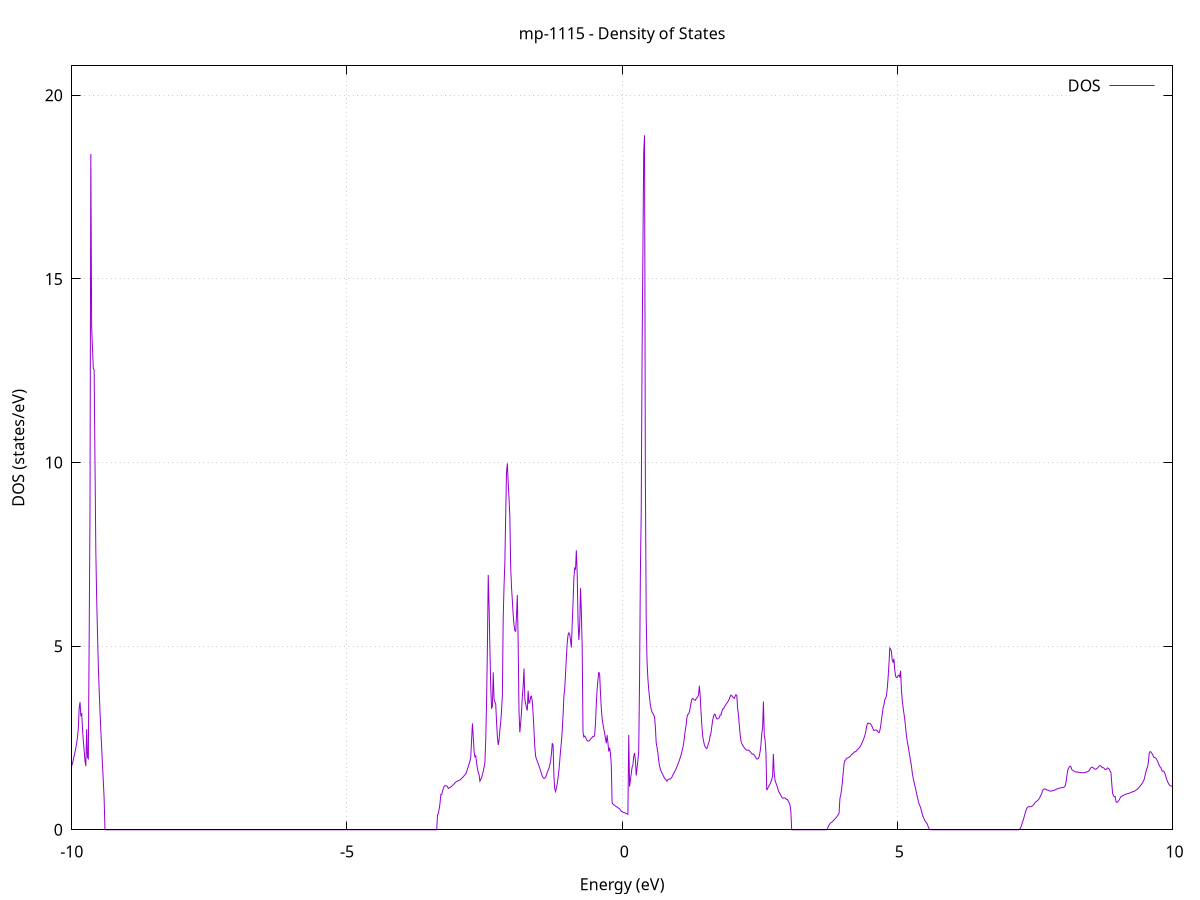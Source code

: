 set title 'mp-1115 - Density of States'
set xlabel 'Energy (eV)'
set ylabel 'DOS (states/eV)'
set grid
set xrange [-10:10]
set yrange [0:20.803]
set xzeroaxis lt -1
set terminal png size 800,600
set output 'mp-1115_dos_gnuplot.png'
plot '-' using 1:2 with lines title 'DOS'
-12.675400 0.000000
-12.660300 0.000000
-12.645200 0.000000
-12.630100 0.000000
-12.615000 0.000000
-12.599900 0.000000
-12.584800 0.000000
-12.569700 0.000000
-12.554600 0.000000
-12.539500 0.000000
-12.524400 0.000000
-12.509300 0.000000
-12.494200 0.000000
-12.479100 0.000000
-12.464000 0.000000
-12.448800 0.000000
-12.433700 0.000000
-12.418600 0.000000
-12.403500 0.000000
-12.388400 0.000000
-12.373300 0.000000
-12.358200 0.000000
-12.343100 0.000000
-12.328000 0.000000
-12.312900 0.000000
-12.297800 0.000000
-12.282700 0.000000
-12.267600 0.000000
-12.252500 0.000000
-12.237400 0.000000
-12.222300 0.000000
-12.207100 0.000000
-12.192000 0.000000
-12.176900 0.000000
-12.161800 0.000000
-12.146700 0.000000
-12.131600 0.000000
-12.116500 0.000000
-12.101400 0.000000
-12.086300 0.000000
-12.071200 0.000000
-12.056100 0.000000
-12.041000 0.000000
-12.025900 0.000000
-12.010800 0.000000
-11.995700 0.000000
-11.980500 0.000000
-11.965400 0.000000
-11.950300 0.000000
-11.935200 0.000000
-11.920100 0.000000
-11.905000 0.000000
-11.889900 0.000000
-11.874800 0.000000
-11.859700 0.000000
-11.844600 0.000000
-11.829500 0.000000
-11.814400 0.000000
-11.799300 0.000000
-11.784200 0.000000
-11.769100 0.000000
-11.753900 0.000000
-11.738800 0.000000
-11.723700 0.000000
-11.708600 0.000000
-11.693500 0.000000
-11.678400 0.000000
-11.663300 0.000000
-11.648200 0.000000
-11.633100 0.000000
-11.618000 0.000000
-11.602900 0.000000
-11.587800 0.000000
-11.572700 0.000000
-11.557600 0.000000
-11.542500 0.000000
-11.527400 0.000000
-11.512200 0.000000
-11.497100 0.000000
-11.482000 0.000000
-11.466900 0.000000
-11.451800 0.000000
-11.436700 0.000000
-11.421600 0.000000
-11.406500 0.000000
-11.391400 0.000000
-11.376300 0.000000
-11.361200 0.000000
-11.346100 0.000000
-11.331000 0.000000
-11.315900 0.000000
-11.300800 0.000700
-11.285600 0.089400
-11.270500 0.255900
-11.255400 0.313300
-11.240300 0.382000
-11.225200 0.463200
-11.210100 0.576200
-11.195000 0.712900
-11.179900 0.757500
-11.164800 0.703500
-11.149700 0.712200
-11.134600 0.724000
-11.119500 0.733400
-11.104400 0.736000
-11.089300 0.730700
-11.074200 0.733500
-11.059000 0.748900
-11.043900 0.751200
-11.028800 0.756400
-11.013700 0.761100
-10.998600 0.764100
-10.983500 0.765000
-10.968400 0.760300
-10.953300 0.764100
-10.938200 0.770100
-10.923100 0.777200
-10.908000 0.785600
-10.892900 0.795700
-10.877800 0.802300
-10.862700 0.806100
-10.847600 0.810300
-10.832500 0.814900
-10.817300 0.818800
-10.802200 0.820800
-10.787100 0.823000
-10.772000 0.828100
-10.756900 0.835000
-10.741800 0.842300
-10.726700 0.849800
-10.711600 0.857500
-10.696500 0.865600
-10.681400 0.873800
-10.666300 0.880900
-10.651200 0.888300
-10.636100 0.895600
-10.621000 0.902600
-10.605900 0.909800
-10.590700 0.916900
-10.575600 0.924900
-10.560500 0.933100
-10.545400 0.941700
-10.530300 0.950700
-10.515200 0.959700
-10.500100 0.968700
-10.485000 0.977900
-10.469900 0.987100
-10.454800 0.997600
-10.439700 1.010500
-10.424600 1.023700
-10.409500 1.037200
-10.394400 1.051600
-10.379300 1.067700
-10.364100 1.083000
-10.349000 1.097200
-10.333900 1.111300
-10.318800 1.125300
-10.303700 1.139300
-10.288600 1.153300
-10.273500 1.167300
-10.258400 1.181300
-10.243300 1.195300
-10.228200 1.214600
-10.213100 1.239800
-10.198000 1.267700
-10.182900 1.297700
-10.167800 1.332200
-10.152700 1.367000
-10.137600 1.398500
-10.122400 1.428500
-10.107300 1.458000
-10.092200 1.487600
-10.077100 1.517400
-10.062000 1.548300
-10.046900 1.579600
-10.031800 1.611100
-10.016700 1.660800
-10.001600 1.732600
-9.986500 1.812600
-9.971400 1.912700
-9.956300 2.021000
-9.941200 2.120300
-9.926100 2.230400
-9.911000 2.362900
-9.895800 2.528300
-9.880700 2.782400
-9.865600 3.323000
-9.850500 3.475700
-9.835400 3.092000
-9.820300 3.179800
-9.805200 2.740300
-9.790100 2.416000
-9.775000 2.146500
-9.759900 1.874400
-9.744800 1.733400
-9.729700 2.739300
-9.714600 1.970400
-9.699500 1.938200
-9.684400 5.192800
-9.669200 8.707600
-9.654100 18.402200
-9.639000 13.671400
-9.623900 13.116800
-9.608800 12.562500
-9.593700 12.519600
-9.578600 10.014200
-9.563500 7.590600
-9.548400 6.335300
-9.533300 5.368200
-9.518200 4.465600
-9.503100 3.823500
-9.488000 3.239200
-9.472900 2.721900
-9.457800 2.256200
-9.442700 1.769100
-9.427500 1.335300
-9.412400 0.848900
-9.397300 0.008900
-9.382200 0.000000
-9.367100 0.000000
-9.352000 0.000000
-9.336900 0.000000
-9.321800 0.000000
-9.306700 0.000000
-9.291600 0.000000
-9.276500 0.000000
-9.261400 0.000000
-9.246300 0.000000
-9.231200 0.000000
-9.216100 0.000000
-9.200900 0.000000
-9.185800 0.000000
-9.170700 0.000000
-9.155600 0.000000
-9.140500 0.000000
-9.125400 0.000000
-9.110300 0.000000
-9.095200 0.000000
-9.080100 0.000000
-9.065000 0.000000
-9.049900 0.000000
-9.034800 0.000000
-9.019700 0.000000
-9.004600 0.000000
-8.989500 0.000000
-8.974300 0.000000
-8.959200 0.000000
-8.944100 0.000000
-8.929000 0.000000
-8.913900 0.000000
-8.898800 0.000000
-8.883700 0.000000
-8.868600 0.000000
-8.853500 0.000000
-8.838400 0.000000
-8.823300 0.000000
-8.808200 0.000000
-8.793100 0.000000
-8.778000 0.000000
-8.762900 0.000000
-8.747800 0.000000
-8.732600 0.000000
-8.717500 0.000000
-8.702400 0.000000
-8.687300 0.000000
-8.672200 0.000000
-8.657100 0.000000
-8.642000 0.000000
-8.626900 0.000000
-8.611800 0.000000
-8.596700 0.000000
-8.581600 0.000000
-8.566500 0.000000
-8.551400 0.000000
-8.536300 0.000000
-8.521200 0.000000
-8.506000 0.000000
-8.490900 0.000000
-8.475800 0.000000
-8.460700 0.000000
-8.445600 0.000000
-8.430500 0.000000
-8.415400 0.000000
-8.400300 0.000000
-8.385200 0.000000
-8.370100 0.000000
-8.355000 0.000000
-8.339900 0.000000
-8.324800 0.000000
-8.309700 0.000000
-8.294600 0.000000
-8.279400 0.000000
-8.264300 0.000000
-8.249200 0.000000
-8.234100 0.000000
-8.219000 0.000000
-8.203900 0.000000
-8.188800 0.000000
-8.173700 0.000000
-8.158600 0.000000
-8.143500 0.000000
-8.128400 0.000000
-8.113300 0.000000
-8.098200 0.000000
-8.083100 0.000000
-8.068000 0.000000
-8.052800 0.000000
-8.037700 0.000000
-8.022600 0.000000
-8.007500 0.000000
-7.992400 0.000000
-7.977300 0.000000
-7.962200 0.000000
-7.947100 0.000000
-7.932000 0.000000
-7.916900 0.000000
-7.901800 0.000000
-7.886700 0.000000
-7.871600 0.000000
-7.856500 0.000000
-7.841400 0.000000
-7.826300 0.000000
-7.811100 0.000000
-7.796000 0.000000
-7.780900 0.000000
-7.765800 0.000000
-7.750700 0.000000
-7.735600 0.000000
-7.720500 0.000000
-7.705400 0.000000
-7.690300 0.000000
-7.675200 0.000000
-7.660100 0.000000
-7.645000 0.000000
-7.629900 0.000000
-7.614800 0.000000
-7.599700 0.000000
-7.584500 0.000000
-7.569400 0.000000
-7.554300 0.000000
-7.539200 0.000000
-7.524100 0.000000
-7.509000 0.000000
-7.493900 0.000000
-7.478800 0.000000
-7.463700 0.000000
-7.448600 0.000000
-7.433500 0.000000
-7.418400 0.000000
-7.403300 0.000000
-7.388200 0.000000
-7.373100 0.000000
-7.357900 0.000000
-7.342800 0.000000
-7.327700 0.000000
-7.312600 0.000000
-7.297500 0.000000
-7.282400 0.000000
-7.267300 0.000000
-7.252200 0.000000
-7.237100 0.000000
-7.222000 0.000000
-7.206900 0.000000
-7.191800 0.000000
-7.176700 0.000000
-7.161600 0.000000
-7.146500 0.000000
-7.131400 0.000000
-7.116200 0.000000
-7.101100 0.000000
-7.086000 0.000000
-7.070900 0.000000
-7.055800 0.000000
-7.040700 0.000000
-7.025600 0.000000
-7.010500 0.000000
-6.995400 0.000000
-6.980300 0.000000
-6.965200 0.000000
-6.950100 0.000000
-6.935000 0.000000
-6.919900 0.000000
-6.904800 0.000000
-6.889600 0.000000
-6.874500 0.000000
-6.859400 0.000000
-6.844300 0.000000
-6.829200 0.000000
-6.814100 0.000000
-6.799000 0.000000
-6.783900 0.000000
-6.768800 0.000000
-6.753700 0.000000
-6.738600 0.000000
-6.723500 0.000000
-6.708400 0.000000
-6.693300 0.000000
-6.678200 0.000000
-6.663000 0.000000
-6.647900 0.000000
-6.632800 0.000000
-6.617700 0.000000
-6.602600 0.000000
-6.587500 0.000000
-6.572400 0.000000
-6.557300 0.000000
-6.542200 0.000000
-6.527100 0.000000
-6.512000 0.000000
-6.496900 0.000000
-6.481800 0.000000
-6.466700 0.000000
-6.451600 0.000000
-6.436500 0.000000
-6.421300 0.000000
-6.406200 0.000000
-6.391100 0.000000
-6.376000 0.000000
-6.360900 0.000000
-6.345800 0.000000
-6.330700 0.000000
-6.315600 0.000000
-6.300500 0.000000
-6.285400 0.000000
-6.270300 0.000000
-6.255200 0.000000
-6.240100 0.000000
-6.225000 0.000000
-6.209900 0.000000
-6.194700 0.000000
-6.179600 0.000000
-6.164500 0.000000
-6.149400 0.000000
-6.134300 0.000000
-6.119200 0.000000
-6.104100 0.000000
-6.089000 0.000000
-6.073900 0.000000
-6.058800 0.000000
-6.043700 0.000000
-6.028600 0.000000
-6.013500 0.000000
-5.998400 0.000000
-5.983300 0.000000
-5.968100 0.000000
-5.953000 0.000000
-5.937900 0.000000
-5.922800 0.000000
-5.907700 0.000000
-5.892600 0.000000
-5.877500 0.000000
-5.862400 0.000000
-5.847300 0.000000
-5.832200 0.000000
-5.817100 0.000000
-5.802000 0.000000
-5.786900 0.000000
-5.771800 0.000000
-5.756700 0.000000
-5.741600 0.000000
-5.726400 0.000000
-5.711300 0.000000
-5.696200 0.000000
-5.681100 0.000000
-5.666000 0.000000
-5.650900 0.000000
-5.635800 0.000000
-5.620700 0.000000
-5.605600 0.000000
-5.590500 0.000000
-5.575400 0.000000
-5.560300 0.000000
-5.545200 0.000000
-5.530100 0.000000
-5.515000 0.000000
-5.499800 0.000000
-5.484700 0.000000
-5.469600 0.000000
-5.454500 0.000000
-5.439400 0.000000
-5.424300 0.000000
-5.409200 0.000000
-5.394100 0.000000
-5.379000 0.000000
-5.363900 0.000000
-5.348800 0.000000
-5.333700 0.000000
-5.318600 0.000000
-5.303500 0.000000
-5.288400 0.000000
-5.273200 0.000000
-5.258100 0.000000
-5.243000 0.000000
-5.227900 0.000000
-5.212800 0.000000
-5.197700 0.000000
-5.182600 0.000000
-5.167500 0.000000
-5.152400 0.000000
-5.137300 0.000000
-5.122200 0.000000
-5.107100 0.000000
-5.092000 0.000000
-5.076900 0.000000
-5.061800 0.000000
-5.046700 0.000000
-5.031500 0.000000
-5.016400 0.000000
-5.001300 0.000000
-4.986200 0.000000
-4.971100 0.000000
-4.956000 0.000000
-4.940900 0.000000
-4.925800 0.000000
-4.910700 0.000000
-4.895600 0.000000
-4.880500 0.000000
-4.865400 0.000000
-4.850300 0.000000
-4.835200 0.000000
-4.820100 0.000000
-4.804900 0.000000
-4.789800 0.000000
-4.774700 0.000000
-4.759600 0.000000
-4.744500 0.000000
-4.729400 0.000000
-4.714300 0.000000
-4.699200 0.000000
-4.684100 0.000000
-4.669000 0.000000
-4.653900 0.000000
-4.638800 0.000000
-4.623700 0.000000
-4.608600 0.000000
-4.593500 0.000000
-4.578300 0.000000
-4.563200 0.000000
-4.548100 0.000000
-4.533000 0.000000
-4.517900 0.000000
-4.502800 0.000000
-4.487700 0.000000
-4.472600 0.000000
-4.457500 0.000000
-4.442400 0.000000
-4.427300 0.000000
-4.412200 0.000000
-4.397100 0.000000
-4.382000 0.000000
-4.366900 0.000000
-4.351800 0.000000
-4.336600 0.000000
-4.321500 0.000000
-4.306400 0.000000
-4.291300 0.000000
-4.276200 0.000000
-4.261100 0.000000
-4.246000 0.000000
-4.230900 0.000000
-4.215800 0.000000
-4.200700 0.000000
-4.185600 0.000000
-4.170500 0.000000
-4.155400 0.000000
-4.140300 0.000000
-4.125200 0.000000
-4.110000 0.000000
-4.094900 0.000000
-4.079800 0.000000
-4.064700 0.000000
-4.049600 0.000000
-4.034500 0.000000
-4.019400 0.000000
-4.004300 0.000000
-3.989200 0.000000
-3.974100 0.000000
-3.959000 0.000000
-3.943900 0.000000
-3.928800 0.000000
-3.913700 0.000000
-3.898600 0.000000
-3.883400 0.000000
-3.868300 0.000000
-3.853200 0.000000
-3.838100 0.000000
-3.823000 0.000000
-3.807900 0.000000
-3.792800 0.000000
-3.777700 0.000000
-3.762600 0.000000
-3.747500 0.000000
-3.732400 0.000000
-3.717300 0.000000
-3.702200 0.000000
-3.687100 0.000000
-3.672000 0.000000
-3.656900 0.000000
-3.641700 0.000000
-3.626600 0.000000
-3.611500 0.000000
-3.596400 0.000000
-3.581300 0.000000
-3.566200 0.000000
-3.551100 0.000000
-3.536000 0.000000
-3.520900 0.000000
-3.505800 0.000000
-3.490700 0.000000
-3.475600 0.000000
-3.460500 0.000000
-3.445400 0.000000
-3.430300 0.000000
-3.415100 0.000000
-3.400000 0.000000
-3.384900 0.000000
-3.369800 0.000000
-3.354700 0.395600
-3.339600 0.452300
-3.324500 0.567300
-3.309400 0.722800
-3.294300 0.962800
-3.279200 0.963200
-3.264100 1.046100
-3.249000 1.128500
-3.233900 1.178600
-3.218800 1.198900
-3.203700 1.197500
-3.188500 1.195800
-3.173400 1.174200
-3.158300 1.124900
-3.143200 1.137800
-3.128100 1.152700
-3.113000 1.169200
-3.097900 1.187200
-3.082800 1.206800
-3.067700 1.228600
-3.052600 1.252000
-3.037500 1.276700
-3.022400 1.298500
-3.007300 1.314900
-2.992200 1.326300
-2.977100 1.336800
-2.961900 1.348500
-2.946800 1.354400
-2.931700 1.374600
-2.916600 1.397200
-2.901500 1.420800
-2.886400 1.445400
-2.871300 1.471300
-2.856200 1.498100
-2.841100 1.525000
-2.826000 1.580100
-2.810900 1.651500
-2.795800 1.723300
-2.780700 1.795300
-2.765600 1.871700
-2.750500 1.981600
-2.735400 2.451500
-2.720200 2.896700
-2.705100 2.521600
-2.690000 2.119800
-2.674900 1.989000
-2.659800 2.013800
-2.644700 1.826300
-2.629600 1.666600
-2.614500 1.564000
-2.599400 1.494100
-2.584300 1.323700
-2.569200 1.369000
-2.554100 1.419200
-2.539000 1.498500
-2.523900 1.596300
-2.508800 1.706200
-2.493600 1.828700
-2.478500 2.452400
-2.463400 3.470900
-2.448300 4.959500
-2.433200 6.940800
-2.418100 6.126600
-2.403000 4.930700
-2.387900 3.894300
-2.372800 3.294800
-2.357700 3.371000
-2.342600 4.287300
-2.327500 3.561800
-2.312400 3.483400
-2.297300 3.423700
-2.282200 2.940600
-2.267000 2.525700
-2.251900 2.310700
-2.236800 2.442300
-2.221700 2.716800
-2.206600 2.926400
-2.191500 3.247700
-2.176400 3.660100
-2.161300 5.760000
-2.146200 6.626700
-2.131100 7.281300
-2.116000 8.587000
-2.100900 9.743200
-2.085800 9.977800
-2.070700 9.456300
-2.055600 9.024200
-2.040500 8.546300
-2.025300 7.155600
-2.010200 6.609600
-1.995100 6.238900
-1.980000 5.862000
-1.964900 5.579300
-1.949800 5.423100
-1.934700 5.406300
-1.919600 5.818600
-1.904500 6.396000
-1.889400 5.092300
-1.874300 3.229200
-1.859200 2.653600
-1.844100 2.895200
-1.829000 3.193100
-1.813900 3.624600
-1.798700 3.915400
-1.783600 4.390000
-1.768500 3.556700
-1.753400 3.437000
-1.738300 3.315300
-1.723200 3.249200
-1.708100 3.789100
-1.693000 3.448800
-1.677900 3.477100
-1.662800 3.618000
-1.647700 3.637700
-1.632600 3.499800
-1.617500 3.158400
-1.602400 2.720600
-1.587300 2.267200
-1.572100 2.007700
-1.557000 1.922500
-1.541900 1.868000
-1.526800 1.807000
-1.511700 1.742600
-1.496600 1.675400
-1.481500 1.605700
-1.466400 1.533300
-1.451300 1.462100
-1.436200 1.420100
-1.421100 1.399300
-1.406000 1.404200
-1.390900 1.434200
-1.375800 1.485800
-1.360700 1.562800
-1.345600 1.620100
-1.330400 1.667000
-1.315300 1.759700
-1.300200 1.865000
-1.285100 2.066100
-1.270000 2.358000
-1.254900 2.308800
-1.239800 1.463000
-1.224700 1.116300
-1.209600 1.042400
-1.194500 1.136300
-1.179400 1.264800
-1.164300 1.427000
-1.149200 1.608400
-1.134100 1.872600
-1.119000 2.152700
-1.103800 2.389400
-1.088700 2.711800
-1.073600 3.115800
-1.058500 3.647400
-1.043400 3.846000
-1.028300 4.255500
-1.013200 4.692000
-0.998100 5.087100
-0.983000 5.304100
-0.967900 5.362900
-0.952800 5.316700
-0.937700 5.158600
-0.922600 4.962400
-0.907500 5.615700
-0.892400 6.172200
-0.877200 6.842200
-0.862100 7.124300
-0.847000 7.098300
-0.831900 7.609800
-0.816800 6.970300
-0.801700 5.703200
-0.786600 5.165000
-0.771500 5.531600
-0.756400 6.577700
-0.741300 5.935800
-0.726200 4.987100
-0.711100 2.669300
-0.696000 2.527500
-0.680900 2.551900
-0.665800 2.524100
-0.650700 2.469600
-0.635500 2.427100
-0.620400 2.416200
-0.605300 2.416900
-0.590200 2.435400
-0.575100 2.464500
-0.560000 2.491700
-0.544900 2.518300
-0.529800 2.543600
-0.514700 2.534200
-0.499600 2.582700
-0.484500 2.900800
-0.469400 3.439100
-0.454300 3.831600
-0.439200 4.079100
-0.424100 4.294000
-0.408900 4.242400
-0.393800 3.721600
-0.378700 3.308800
-0.363600 3.020400
-0.348500 2.877200
-0.333400 2.750300
-0.318300 2.623200
-0.303200 2.489400
-0.288100 2.356300
-0.273000 2.578700
-0.257900 2.360500
-0.242800 2.131900
-0.227700 2.236500
-0.212600 2.077400
-0.197500 1.774900
-0.182300 0.738700
-0.167200 0.696700
-0.152100 0.680800
-0.137000 0.664900
-0.121900 0.649100
-0.106800 0.633200
-0.091700 0.617300
-0.076600 0.601500
-0.061500 0.585600
-0.046400 0.569600
-0.031300 0.541100
-0.016200 0.508300
-0.001100 0.491200
0.014000 0.481500
0.029100 0.471800
0.044200 0.462100
0.059400 0.452400
0.074500 0.442700
0.089600 0.433000
0.104700 0.423300
0.119800 2.580300
0.134900 1.175000
0.150000 1.349600
0.165100 1.524300
0.180200 1.699200
0.195300 1.762900
0.210400 1.991500
0.225500 2.091300
0.240600 1.898300
0.255700 1.480100
0.270800 1.670800
0.286000 1.900900
0.301100 2.130700
0.316200 4.060200
0.331300 6.966300
0.346400 8.608000
0.361500 12.755200
0.376600 15.613300
0.391700 18.435900
0.406800 18.912000
0.421900 9.644000
0.437000 5.758500
0.452100 4.595100
0.467200 4.130300
0.482300 3.829200
0.497400 3.596200
0.512600 3.403400
0.527700 3.285500
0.542800 3.205800
0.557900 3.171200
0.573000 3.119500
0.588100 3.078800
0.603200 2.815100
0.618300 2.376400
0.633400 2.243900
0.648500 2.104600
0.663600 1.897300
0.678700 1.746300
0.693800 1.656300
0.708900 1.592100
0.724000 1.542000
0.739100 1.496500
0.754300 1.452600
0.769400 1.405600
0.784500 1.378600
0.799600 1.351000
0.814700 1.321700
0.829800 1.362700
0.844900 1.376800
0.860000 1.385200
0.875100 1.381900
0.890200 1.402400
0.905300 1.435900
0.920400 1.487600
0.935500 1.531200
0.950600 1.571600
0.965700 1.618300
0.980900 1.662900
0.996000 1.719800
1.011100 1.779400
1.026200 1.837700
1.041300 1.897900
1.056400 1.970800
1.071500 2.045900
1.086600 2.130700
1.101700 2.222500
1.116800 2.348500
1.131900 2.527300
1.147000 2.700300
1.162100 2.847000
1.177200 3.057200
1.192300 3.139100
1.207500 3.156600
1.222600 3.217300
1.237700 3.332400
1.252800 3.457600
1.267900 3.559800
1.283000 3.576700
1.298100 3.552300
1.313200 3.533900
1.328300 3.524500
1.343400 3.566400
1.358500 3.593900
1.373600 3.619900
1.388700 3.686200
1.403800 3.920800
1.418900 3.623000
1.434000 3.197000
1.449200 2.822500
1.464300 2.548400
1.479400 2.413900
1.494500 2.310000
1.509600 2.254600
1.524700 2.225500
1.539800 2.211900
1.554900 2.284900
1.570000 2.359900
1.585100 2.424500
1.600200 2.574900
1.615300 2.646800
1.630400 2.821700
1.645500 2.989300
1.660600 3.089400
1.675800 3.151500
1.690900 3.139000
1.706000 3.059300
1.721100 3.018400
1.736200 3.023200
1.751300 3.035500
1.766400 3.057900
1.781500 3.130200
1.796600 3.128500
1.811700 3.219700
1.826800 3.290600
1.841900 3.292100
1.857000 3.335400
1.872100 3.376000
1.887200 3.417700
1.902400 3.447100
1.917500 3.478900
1.932600 3.518500
1.947700 3.565400
1.962800 3.624900
1.977900 3.668600
1.993000 3.646900
2.008100 3.620800
2.023200 3.595700
2.038300 3.581600
2.053400 3.638600
2.068500 3.676300
2.083600 3.655600
2.098700 3.295700
2.113800 3.125200
2.128900 2.847900
2.144100 2.590300
2.159200 2.417200
2.174300 2.350700
2.189400 2.297300
2.204500 2.266800
2.219600 2.236400
2.234700 2.205100
2.249800 2.182900
2.264900 2.168000
2.280000 2.166700
2.295100 2.167300
2.310200 2.155100
2.325300 2.134200
2.340400 2.102100
2.355500 2.074400
2.370700 2.058400
2.385800 2.061400
2.400900 2.034300
2.416000 1.997800
2.431100 1.961700
2.446200 1.928100
2.461300 1.926900
2.476400 1.948800
2.491500 1.997700
2.506600 2.125300
2.521700 2.303600
2.536800 2.622000
2.551900 2.773400
2.567000 3.492500
2.582100 2.568500
2.597300 2.448800
2.612400 2.119100
2.627500 1.077200
2.642600 1.119500
2.657700 1.164100
2.672800 1.205200
2.687900 1.246900
2.703000 1.304200
2.718100 1.372300
2.733200 1.460100
2.748300 2.066700
2.763400 1.530600
2.778500 1.343800
2.793600 1.274200
2.808700 1.218500
2.823900 1.142900
2.839000 1.061700
2.854100 1.015400
2.869200 0.973800
2.884300 0.932300
2.899400 0.889200
2.914500 0.862800
2.929600 0.864900
2.944700 0.868900
2.959800 0.865300
2.974900 0.845300
2.990000 0.822000
3.005100 0.819100
3.020200 0.776300
3.035300 0.731100
3.050400 0.675900
3.065600 0.497000
3.080700 0.000000
3.095800 0.000000
3.110900 0.000000
3.126000 0.000000
3.141100 0.000000
3.156200 0.000000
3.171300 0.000000
3.186400 0.000000
3.201500 0.000000
3.216600 0.000000
3.231700 0.000000
3.246800 0.000000
3.261900 0.000000
3.277000 0.000000
3.292200 0.000000
3.307300 0.000000
3.322400 0.000000
3.337500 0.000000
3.352600 0.000000
3.367700 0.000000
3.382800 0.000000
3.397900 0.000000
3.413000 0.000000
3.428100 0.000000
3.443200 0.000000
3.458300 0.000000
3.473400 0.000000
3.488500 0.000000
3.503600 0.000000
3.518800 0.000000
3.533900 0.000000
3.549000 0.000000
3.564100 0.000000
3.579200 0.000000
3.594300 0.000000
3.609400 0.000000
3.624500 0.000000
3.639600 0.000000
3.654700 0.000000
3.669800 0.000000
3.684900 0.000000
3.700000 0.000000
3.715100 0.003100
3.730200 0.031900
3.745300 0.090500
3.760500 0.133100
3.775600 0.163700
3.790700 0.189600
3.805800 0.205600
3.820900 0.218800
3.836000 0.245100
3.851100 0.270900
3.866200 0.296000
3.881300 0.320700
3.896400 0.348300
3.911500 0.379700
3.926600 0.412600
3.941700 0.449200
3.956800 0.853900
3.971900 0.940300
3.987100 1.104100
4.002200 1.314200
4.017300 1.558200
4.032400 1.801200
4.047500 1.889000
4.062600 1.904600
4.077700 1.944700
4.092800 1.953400
4.107900 1.963700
4.123000 1.973500
4.138100 1.989800
4.153200 2.020600
4.168300 2.048700
4.183400 2.065700
4.198500 2.086200
4.213700 2.105200
4.228800 2.129200
4.243900 2.123600
4.259000 2.152200
4.274100 2.178800
4.289200 2.204800
4.304300 2.224200
4.319400 2.254200
4.334500 2.292500
4.349600 2.335100
4.364700 2.386100
4.379800 2.440900
4.394900 2.500200
4.410000 2.569800
4.425100 2.653400
4.440200 2.800200
4.455400 2.885600
4.470500 2.908300
4.485600 2.894000
4.500700 2.893000
4.515800 2.877500
4.530900 2.842600
4.546000 2.795700
4.561100 2.731400
4.576200 2.702200
4.591300 2.712600
4.606400 2.719300
4.621500 2.716000
4.636600 2.697200
4.651700 2.658200
4.666800 2.641100
4.682000 2.701300
4.697100 2.812800
4.712200 3.004300
4.727300 3.163800
4.742400 3.325800
4.757500 3.403300
4.772600 3.548000
4.787700 3.581200
4.802800 3.653700
4.817900 3.861100
4.833000 4.151400
4.848100 4.514700
4.863200 4.948500
4.878300 4.917500
4.893400 4.850800
4.908600 4.600900
4.923700 4.565000
4.938800 4.658000
4.953900 4.343300
4.969000 4.184400
4.984100 4.143400
4.999200 4.151000
5.014300 4.202300
5.029400 4.210100
5.044500 4.164600
5.059600 4.332200
5.074700 3.810600
5.089800 3.522200
5.104900 3.338700
5.120000 3.167200
5.135100 3.010000
5.150300 2.795800
5.165400 2.562400
5.180500 2.413400
5.195600 2.283000
5.210700 2.146200
5.225800 2.009000
5.240900 1.873500
5.256000 1.741800
5.271100 1.558900
5.286200 1.419200
5.301300 1.320600
5.316400 1.218400
5.331500 1.116000
5.346600 1.013600
5.361700 0.908600
5.376900 0.809200
5.392000 0.718300
5.407100 0.660100
5.422200 0.607100
5.437300 0.523800
5.452400 0.430900
5.467500 0.358400
5.482600 0.307200
5.497700 0.260700
5.512800 0.224600
5.527900 0.196400
5.543000 0.161700
5.558100 0.094800
5.573200 0.043100
5.588300 0.006600
5.603500 0.000000
5.618600 0.000000
5.633700 0.000000
5.648800 0.000000
5.663900 0.000000
5.679000 0.000000
5.694100 0.000000
5.709200 0.000000
5.724300 0.000000
5.739400 0.000000
5.754500 0.000000
5.769600 0.000000
5.784700 0.000000
5.799800 0.000000
5.814900 0.000000
5.830000 0.000000
5.845200 0.000000
5.860300 0.000000
5.875400 0.000000
5.890500 0.000000
5.905600 0.000000
5.920700 0.000000
5.935800 0.000000
5.950900 0.000000
5.966000 0.000000
5.981100 0.000000
5.996200 0.000000
6.011300 0.000000
6.026400 0.000000
6.041500 0.000000
6.056600 0.000000
6.071800 0.000000
6.086900 0.000000
6.102000 0.000000
6.117100 0.000000
6.132200 0.000000
6.147300 0.000000
6.162400 0.000000
6.177500 0.000000
6.192600 0.000000
6.207700 0.000000
6.222800 0.000000
6.237900 0.000000
6.253000 0.000000
6.268100 0.000000
6.283200 0.000000
6.298400 0.000000
6.313500 0.000000
6.328600 0.000000
6.343700 0.000000
6.358800 0.000000
6.373900 0.000000
6.389000 0.000000
6.404100 0.000000
6.419200 0.000000
6.434300 0.000000
6.449400 0.000000
6.464500 0.000000
6.479600 0.000000
6.494700 0.000000
6.509800 0.000000
6.524900 0.000000
6.540100 0.000000
6.555200 0.000000
6.570300 0.000000
6.585400 0.000000
6.600500 0.000000
6.615600 0.000000
6.630700 0.000000
6.645800 0.000000
6.660900 0.000000
6.676000 0.000000
6.691100 0.000000
6.706200 0.000000
6.721300 0.000000
6.736400 0.000000
6.751500 0.000000
6.766700 0.000000
6.781800 0.000000
6.796900 0.000000
6.812000 0.000000
6.827100 0.000000
6.842200 0.000000
6.857300 0.000000
6.872400 0.000000
6.887500 0.000000
6.902600 0.000000
6.917700 0.000000
6.932800 0.000000
6.947900 0.000000
6.963000 0.000000
6.978100 0.000000
6.993300 0.000000
7.008400 0.000000
7.023500 0.000000
7.038600 0.000000
7.053700 0.000000
7.068800 0.000000
7.083900 0.000000
7.099000 0.000000
7.114100 0.000000
7.129200 0.000000
7.144300 0.000000
7.159400 0.000000
7.174500 0.000100
7.189600 0.000400
7.204700 0.001300
7.219800 0.013200
7.235000 0.042700
7.250100 0.089600
7.265200 0.162100
7.280300 0.229800
7.295400 0.303100
7.310500 0.383700
7.325600 0.468300
7.340700 0.534200
7.355800 0.589900
7.370900 0.615400
7.386000 0.627600
7.401100 0.629000
7.416200 0.627800
7.431300 0.630700
7.446400 0.640900
7.461600 0.659100
7.476700 0.685500
7.491800 0.713800
7.506900 0.743300
7.522000 0.765100
7.537100 0.780500
7.552200 0.801300
7.567300 0.827400
7.582400 0.860400
7.597500 0.901900
7.612600 0.952100
7.627700 1.006700
7.642800 1.075300
7.657900 1.107000
7.673000 1.111600
7.688200 1.109400
7.703300 1.099800
7.718400 1.083600
7.733500 1.077900
7.748600 1.072900
7.763700 1.061200
7.778800 1.052600
7.793900 1.053100
7.809000 1.058400
7.824100 1.064400
7.839200 1.071100
7.854300 1.078200
7.869400 1.087700
7.884500 1.098800
7.899600 1.108400
7.914800 1.116400
7.929900 1.125100
7.945000 1.133000
7.960100 1.138900
7.975200 1.142500
7.990300 1.143800
8.005400 1.148100
8.020500 1.156900
8.035600 1.167000
8.050700 1.196500
8.065800 1.306300
8.080900 1.470300
8.096000 1.623000
8.111100 1.676200
8.126200 1.712400
8.141300 1.731400
8.156500 1.710700
8.171600 1.633800
8.186700 1.621100
8.201800 1.605400
8.216900 1.591200
8.232000 1.580000
8.247100 1.572000
8.262200 1.572200
8.277300 1.573600
8.292400 1.568100
8.307500 1.562700
8.322600 1.558900
8.337700 1.554600
8.352800 1.552300
8.367900 1.551900
8.383100 1.553800
8.398200 1.558400
8.413300 1.560400
8.428400 1.566300
8.443500 1.576900
8.458600 1.588500
8.473700 1.593700
8.488800 1.614200
8.503900 1.661900
8.519000 1.690900
8.534100 1.704000
8.549200 1.703600
8.564300 1.679400
8.579400 1.664400
8.594500 1.649900
8.609700 1.649400
8.624800 1.663900
8.639900 1.684800
8.655000 1.710800
8.670100 1.738400
8.685200 1.748100
8.700300 1.733700
8.715400 1.706500
8.730500 1.692700
8.745600 1.690100
8.760700 1.668400
8.775800 1.640200
8.790900 1.643200
8.806000 1.656500
8.821100 1.685600
8.836200 1.669800
8.851400 1.650100
8.866500 1.599500
8.881600 1.559400
8.896700 1.254500
8.911800 0.989400
8.926900 0.934200
8.942000 0.901400
8.957100 0.905900
8.972200 0.777500
8.987300 0.744700
9.002400 0.761800
9.017500 0.784600
9.032600 0.818500
9.047700 0.863700
9.062800 0.903000
9.078000 0.915600
9.093100 0.927200
9.108200 0.939200
9.123300 0.951000
9.138400 0.961400
9.153500 0.970800
9.168600 0.979200
9.183700 0.986000
9.198800 0.984400
9.213900 0.997000
9.229000 1.006600
9.244100 1.017800
9.259200 1.027400
9.274300 1.032400
9.289400 1.038700
9.304600 1.046800
9.319700 1.062000
9.334800 1.078100
9.349900 1.094400
9.365000 1.112800
9.380100 1.133700
9.395200 1.158000
9.410300 1.184400
9.425400 1.212300
9.440500 1.243300
9.455600 1.281100
9.470700 1.323600
9.485800 1.371900
9.500900 1.478600
9.516000 1.577900
9.531100 1.652600
9.546300 1.707500
9.561400 1.841700
9.576500 2.082000
9.591600 2.128300
9.606700 2.120600
9.621800 2.083900
9.636900 2.059000
9.652000 2.000000
9.667100 1.967400
9.682200 1.965700
9.697300 1.946800
9.712400 1.916000
9.727500 1.871900
9.742600 1.815400
9.757700 1.760100
9.772900 1.712400
9.788000 1.698400
9.803100 1.624500
9.818200 1.594100
9.833300 1.603000
9.848400 1.584600
9.863500 1.525800
9.878600 1.452600
9.893700 1.380300
9.908800 1.316700
9.923900 1.269600
9.939000 1.230300
9.954100 1.205800
9.969200 1.194100
9.984300 1.188900
9.999500 1.185800
10.014600 1.184600
10.029700 1.186000
10.044800 1.189800
10.059900 1.195700
10.075000 1.204500
10.090100 1.217100
10.105200 1.231400
10.120300 1.241000
10.135400 1.244600
10.150500 1.240200
10.165600 1.227900
10.180700 1.218800
10.195800 1.197700
10.210900 1.182700
10.226000 1.181800
10.241200 1.175400
10.256300 1.170200
10.271400 1.163800
10.286500 1.175200
10.301600 1.195900
10.316700 1.221600
10.331800 1.244100
10.346900 1.280300
10.362000 1.320600
10.377100 1.371800
10.392200 1.420000
10.407300 1.437200
10.422400 1.467700
10.437500 1.487000
10.452600 1.511700
10.467800 1.553100
10.482900 1.586000
10.498000 1.622200
10.513100 1.681800
10.528200 1.758600
10.543300 1.850800
10.558400 1.977000
10.573500 2.161200
10.588600 2.350500
10.603700 2.619900
10.618800 2.853100
10.633900 3.065100
10.649000 3.173400
10.664100 3.244600
10.679200 3.304200
10.694400 3.360700
10.709500 3.529900
10.724600 3.482900
10.739700 3.441700
10.754800 3.406400
10.769900 3.507600
10.785000 3.639600
10.800100 3.676500
10.815200 3.593700
10.830300 3.450800
10.845400 3.302600
10.860500 3.199400
10.875600 3.194000
10.890700 3.192100
10.905800 3.117300
10.920900 2.918900
10.936100 2.733800
10.951200 2.556800
10.966300 2.448900
10.981400 2.380600
10.996500 2.302000
11.011600 2.239400
11.026700 2.180900
11.041800 2.106800
11.056900 2.038300
11.072000 1.977300
11.087100 1.972300
11.102200 1.955600
11.117300 1.971400
11.132400 1.946300
11.147500 1.876200
11.162700 1.757300
11.177800 1.618500
11.192900 1.319300
11.208000 1.046900
11.223100 0.945200
11.238200 0.877500
11.253300 0.838000
11.268400 0.759000
11.283500 0.729300
11.298600 0.708400
11.313700 0.696000
11.328800 0.699000
11.343900 0.723900
11.359000 0.775100
11.374100 0.883500
11.389300 1.008200
11.404400 1.155900
11.419500 1.319400
11.434600 1.478700
11.449700 1.628000
11.464800 1.755600
11.479900 1.875500
11.495000 1.983000
11.510100 2.117900
11.525200 2.191300
11.540300 2.227000
11.555400 2.238400
11.570500 2.250700
11.585600 2.284500
11.600700 2.316500
11.615800 2.328600
11.631000 2.315600
11.646100 2.306100
11.661200 2.326400
11.676300 2.350400
11.691400 2.367500
11.706500 2.394000
11.721600 2.431400
11.736700 2.467500
11.751800 2.514700
11.766900 2.568600
11.782000 2.610800
11.797100 2.688600
11.812200 2.838300
11.827300 2.904300
11.842400 2.848100
11.857600 2.808000
11.872700 2.802900
11.887800 2.827300
11.902900 2.865300
11.918000 2.897500
11.933100 2.924900
11.948200 2.941400
11.963300 2.953300
11.978400 2.971600
11.993500 3.027600
12.008600 3.095400
12.023700 3.161700
12.038800 3.239400
12.053900 3.289600
12.069000 3.362600
12.084200 3.400900
12.099300 3.391500
12.114400 3.401800
12.129500 3.332600
12.144600 3.299000
12.159700 3.179000
12.174800 3.143900
12.189900 3.092700
12.205000 3.026000
12.220100 2.971400
12.235200 2.954300
12.250300 2.944000
12.265400 2.942400
12.280500 2.959000
12.295600 3.020800
12.310700 3.249700
12.325900 3.434900
12.341000 3.414100
12.356100 3.397600
12.371200 3.359100
12.386300 3.316300
12.401400 3.248300
12.416500 3.116300
12.431600 2.946000
12.446700 2.856400
12.461800 2.803200
12.476900 2.774200
12.492000 2.746600
12.507100 2.729100
12.522200 2.735200
12.537300 2.763500
12.552500 2.808200
12.567600 2.895800
12.582700 2.936000
12.597800 2.914300
12.612900 2.839000
12.628000 2.836300
12.643100 2.835300
12.658200 2.838000
12.673300 2.826100
12.688400 2.791900
12.703500 2.743900
12.718600 2.697300
12.733700 2.674400
12.748800 2.651600
12.763900 2.637100
12.779100 2.616500
12.794200 2.658200
12.809300 2.596600
12.824400 2.485600
12.839500 2.379700
12.854600 2.268700
12.869700 2.185100
12.884800 2.097900
12.899900 2.049400
12.915000 2.029000
12.930100 2.022000
12.945200 1.989800
12.960300 1.952700
12.975400 1.940600
12.990500 1.938400
13.005700 1.951700
13.020800 1.993900
13.035900 2.058900
13.051000 2.132700
13.066100 2.206600
13.081200 2.282200
13.096300 2.370500
13.111400 2.463400
13.126500 2.549300
13.141600 2.631000
13.156700 2.683200
13.171800 2.709900
13.186900 2.688400
13.202000 2.643100
13.217100 2.573700
13.232200 2.488000
13.247400 2.403400
13.262500 2.329400
13.277600 2.265000
13.292700 2.258800
13.307800 2.222200
13.322900 2.137600
13.338000 2.097300
13.353100 2.178800
13.368200 1.813600
13.383300 1.722500
13.398400 1.741700
13.413500 1.670300
13.428600 1.619200
13.443700 1.582100
13.458800 1.551800
13.474000 1.545900
13.489100 1.554300
13.504200 1.571900
13.519300 1.721400
13.534400 1.722200
13.549500 1.807600
13.564600 1.834200
13.579700 1.897700
13.594800 2.025700
13.609900 2.167800
13.625000 2.356400
13.640100 2.558800
13.655200 2.747900
13.670300 2.906100
13.685400 3.511100
13.700600 3.052300
13.715700 3.168000
13.730800 3.324500
13.745900 3.420400
13.761000 3.460200
13.776100 3.488500
13.791200 3.541600
13.806300 3.579100
13.821400 3.602000
13.836500 3.649700
13.851600 3.887100
13.866700 3.948100
13.881800 3.906400
13.896900 3.831400
13.912000 3.655700
13.927100 3.428600
13.942300 3.251700
13.957400 3.078700
13.972500 2.955200
13.987600 2.867900
14.002700 2.738200
14.017800 2.556900
14.032900 2.338800
14.048000 2.151700
14.063100 1.955500
14.078200 1.857900
14.093300 1.781400
14.108400 1.716900
14.123500 1.658900
14.138600 1.607600
14.153700 1.567000
14.168900 1.526100
14.184000 1.483100
14.199100 1.454600
14.214200 1.430900
14.229300 1.409700
14.244400 1.391100
14.259500 1.384800
14.274600 1.376900
14.289700 1.327300
14.304800 1.267900
14.319900 1.199200
14.335000 1.122900
14.350100 1.047100
14.365200 0.985300
14.380300 0.937400
14.395500 0.898900
14.410600 0.860300
14.425700 0.822800
14.440800 0.788100
14.455900 0.756900
14.471000 0.731000
14.486100 0.707000
14.501200 0.684100
14.516300 0.663000
14.531400 0.643400
14.546500 0.624600
14.561600 0.606600
14.576700 0.589200
14.591800 0.572200
14.606900 0.555500
14.622000 0.539000
14.637200 0.522600
14.652300 0.507300
14.667400 0.493400
14.682500 0.480000
14.697600 0.467200
14.712700 0.455100
14.727800 0.443800
14.742900 0.432700
14.758000 0.424400
14.773100 0.427600
14.788200 0.435200
14.803300 0.446400
14.818400 0.446200
14.833500 0.431300
14.848600 0.415900
14.863800 0.395500
14.878900 0.371400
14.894000 0.346500
14.909100 0.325500
14.924200 0.307400
14.939300 0.291200
14.954400 0.275900
14.969500 0.261500
14.984600 0.247800
14.999700 0.235200
15.014800 0.223800
15.029900 0.213800
15.045000 0.204900
15.060100 0.197000
15.075200 0.189500
15.090400 0.182300
15.105500 0.175600
15.120600 0.169200
15.135700 0.162900
15.150800 0.156900
15.165900 0.151100
15.181000 0.145500
15.196100 0.140400
15.211200 0.135700
15.226300 0.131500
15.241400 0.107500
15.256500 0.085800
15.271600 0.080400
15.286700 0.075100
15.301800 0.070000
15.316900 0.064900
15.332100 0.059800
15.347200 0.055000
15.362300 0.050500
15.377400 0.046300
15.392500 0.042400
15.407600 0.038900
15.422700 0.035600
15.437800 0.032700
15.452900 0.030100
15.468000 0.027700
15.483100 0.026000
15.498200 0.024800
15.513300 0.023700
15.528400 0.022600
15.543500 0.021500
15.558700 0.020500
15.573800 0.019500
15.588900 0.018500
15.604000 0.017500
15.619100 0.016600
15.634200 0.015700
15.649300 0.014800
15.664400 0.014000
15.679500 0.013100
15.694600 0.012300
15.709700 0.011500
15.724800 0.010800
15.739900 0.010100
15.755000 0.009400
15.770100 0.008700
15.785300 0.008000
15.800400 0.007400
15.815500 0.006800
15.830600 0.006200
15.845700 0.005700
15.860800 0.005100
15.875900 0.004600
15.891000 0.004200
15.906100 0.003700
15.921200 0.003300
15.936300 0.002900
15.951400 0.002500
15.966500 0.002200
15.981600 0.001900
15.996700 0.001600
16.011800 0.001300
16.027000 0.001100
16.042100 0.000800
16.057200 0.000600
16.072300 0.000500
16.087400 0.000300
16.102500 0.000200
16.117600 0.000100
16.132700 0.000100
16.147800 0.000000
16.162900 0.000000
16.178000 0.000000
16.193100 0.000000
16.208200 0.000000
16.223300 0.000000
16.238400 0.000000
16.253600 0.000000
16.268700 0.000000
16.283800 0.000000
16.298900 0.000000
16.314000 0.000000
16.329100 0.000000
16.344200 0.000000
16.359300 0.000000
16.374400 0.000000
16.389500 0.000000
16.404600 0.000000
16.419700 0.000000
16.434800 0.000000
16.449900 0.000000
16.465000 0.000000
16.480200 0.000000
16.495300 0.000000
16.510400 0.000000
16.525500 0.000000
16.540600 0.000000
16.555700 0.000000
16.570800 0.000000
16.585900 0.000000
16.601000 0.000000
16.616100 0.000000
16.631200 0.000000
16.646300 0.000000
16.661400 0.000000
16.676500 0.000000
16.691600 0.000000
16.706700 0.000000
16.721900 0.000000
16.737000 0.000000
16.752100 0.000000
16.767200 0.000000
16.782300 0.000000
16.797400 0.000000
16.812500 0.000000
16.827600 0.000000
16.842700 0.000000
16.857800 0.000000
16.872900 0.000000
16.888000 0.000000
16.903100 0.000000
16.918200 0.000000
16.933300 0.000000
16.948500 0.000000
16.963600 0.000000
16.978700 0.000000
16.993800 0.000000
17.008900 0.000000
17.024000 0.000000
17.039100 0.000000
17.054200 0.000000
17.069300 0.000000
17.084400 0.000000
17.099500 0.000000
17.114600 0.000000
17.129700 0.000000
17.144800 0.000000
17.159900 0.000000
17.175100 0.000000
17.190200 0.000000
17.205300 0.000000
17.220400 0.000000
17.235500 0.000000
17.250600 0.000000
17.265700 0.000000
17.280800 0.000000
17.295900 0.000000
17.311000 0.000000
17.326100 0.000000
17.341200 0.000000
17.356300 0.000000
17.371400 0.000000
17.386500 0.000000
17.401600 0.000000
17.416800 0.000000
17.431900 0.000000
17.447000 0.000000
17.462100 0.000000
17.477200 0.000000
17.492300 0.000000
17.507400 0.000000
17.522500 0.000000
17.537600 0.000000
e
